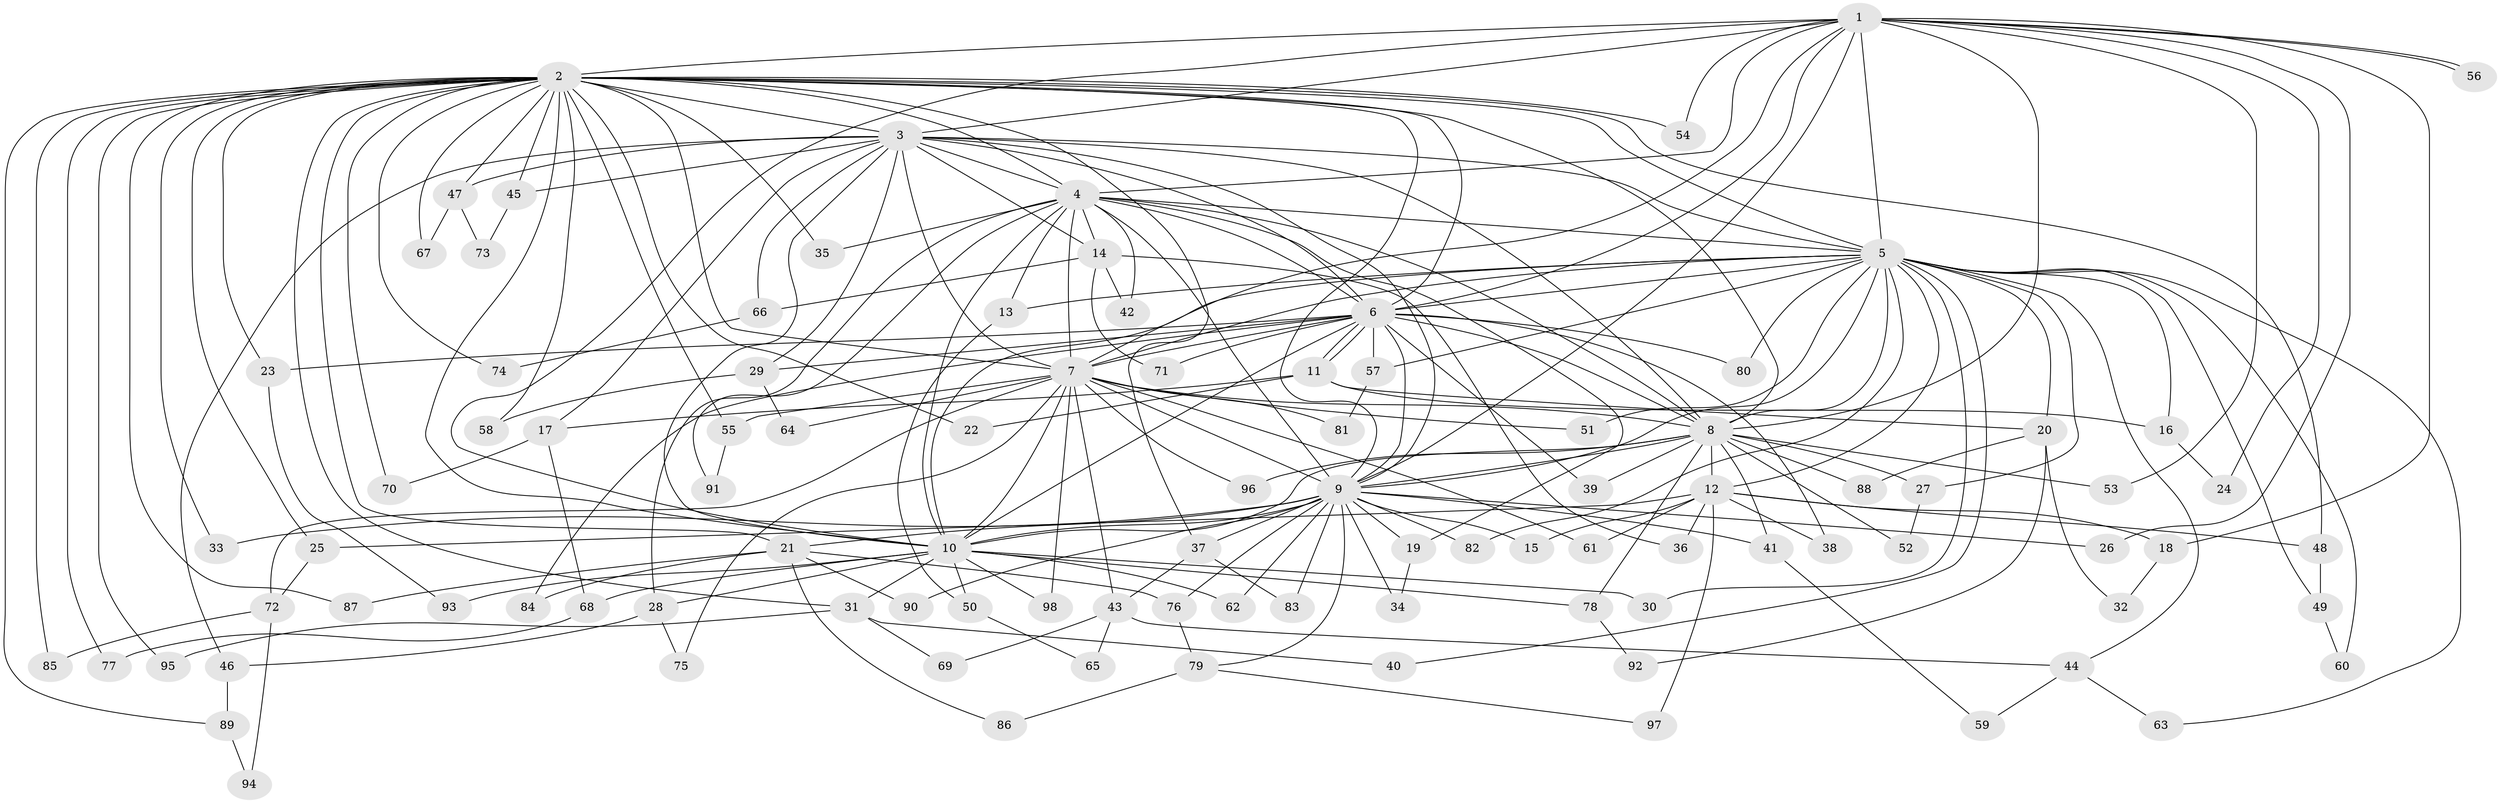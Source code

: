 // Generated by graph-tools (version 1.1) at 2025/35/03/09/25 02:35:01]
// undirected, 98 vertices, 221 edges
graph export_dot {
graph [start="1"]
  node [color=gray90,style=filled];
  1;
  2;
  3;
  4;
  5;
  6;
  7;
  8;
  9;
  10;
  11;
  12;
  13;
  14;
  15;
  16;
  17;
  18;
  19;
  20;
  21;
  22;
  23;
  24;
  25;
  26;
  27;
  28;
  29;
  30;
  31;
  32;
  33;
  34;
  35;
  36;
  37;
  38;
  39;
  40;
  41;
  42;
  43;
  44;
  45;
  46;
  47;
  48;
  49;
  50;
  51;
  52;
  53;
  54;
  55;
  56;
  57;
  58;
  59;
  60;
  61;
  62;
  63;
  64;
  65;
  66;
  67;
  68;
  69;
  70;
  71;
  72;
  73;
  74;
  75;
  76;
  77;
  78;
  79;
  80;
  81;
  82;
  83;
  84;
  85;
  86;
  87;
  88;
  89;
  90;
  91;
  92;
  93;
  94;
  95;
  96;
  97;
  98;
  1 -- 2;
  1 -- 3;
  1 -- 4;
  1 -- 5;
  1 -- 6;
  1 -- 7;
  1 -- 8;
  1 -- 9;
  1 -- 10;
  1 -- 18;
  1 -- 24;
  1 -- 26;
  1 -- 53;
  1 -- 54;
  1 -- 56;
  1 -- 56;
  2 -- 3;
  2 -- 4;
  2 -- 5;
  2 -- 6;
  2 -- 7;
  2 -- 8;
  2 -- 9;
  2 -- 10;
  2 -- 21;
  2 -- 22;
  2 -- 23;
  2 -- 25;
  2 -- 31;
  2 -- 33;
  2 -- 35;
  2 -- 37;
  2 -- 45;
  2 -- 47;
  2 -- 48;
  2 -- 54;
  2 -- 55;
  2 -- 58;
  2 -- 67;
  2 -- 70;
  2 -- 74;
  2 -- 77;
  2 -- 85;
  2 -- 87;
  2 -- 89;
  2 -- 95;
  3 -- 4;
  3 -- 5;
  3 -- 6;
  3 -- 7;
  3 -- 8;
  3 -- 9;
  3 -- 10;
  3 -- 14;
  3 -- 17;
  3 -- 29;
  3 -- 45;
  3 -- 46;
  3 -- 47;
  3 -- 66;
  4 -- 5;
  4 -- 6;
  4 -- 7;
  4 -- 8;
  4 -- 9;
  4 -- 10;
  4 -- 13;
  4 -- 14;
  4 -- 19;
  4 -- 28;
  4 -- 35;
  4 -- 42;
  4 -- 91;
  5 -- 6;
  5 -- 7;
  5 -- 8;
  5 -- 9;
  5 -- 10;
  5 -- 12;
  5 -- 13;
  5 -- 16;
  5 -- 20;
  5 -- 27;
  5 -- 30;
  5 -- 40;
  5 -- 44;
  5 -- 49;
  5 -- 51;
  5 -- 57;
  5 -- 60;
  5 -- 63;
  5 -- 80;
  5 -- 82;
  6 -- 7;
  6 -- 8;
  6 -- 9;
  6 -- 10;
  6 -- 11;
  6 -- 11;
  6 -- 23;
  6 -- 29;
  6 -- 38;
  6 -- 39;
  6 -- 57;
  6 -- 71;
  6 -- 80;
  6 -- 84;
  7 -- 8;
  7 -- 9;
  7 -- 10;
  7 -- 43;
  7 -- 51;
  7 -- 55;
  7 -- 61;
  7 -- 64;
  7 -- 72;
  7 -- 75;
  7 -- 81;
  7 -- 96;
  7 -- 98;
  8 -- 9;
  8 -- 10;
  8 -- 12;
  8 -- 27;
  8 -- 39;
  8 -- 41;
  8 -- 52;
  8 -- 53;
  8 -- 78;
  8 -- 88;
  8 -- 96;
  9 -- 10;
  9 -- 15;
  9 -- 19;
  9 -- 21;
  9 -- 26;
  9 -- 33;
  9 -- 34;
  9 -- 37;
  9 -- 41;
  9 -- 62;
  9 -- 76;
  9 -- 79;
  9 -- 82;
  9 -- 83;
  9 -- 90;
  10 -- 28;
  10 -- 30;
  10 -- 31;
  10 -- 50;
  10 -- 62;
  10 -- 68;
  10 -- 78;
  10 -- 93;
  10 -- 98;
  11 -- 16;
  11 -- 17;
  11 -- 20;
  11 -- 22;
  12 -- 15;
  12 -- 18;
  12 -- 25;
  12 -- 36;
  12 -- 38;
  12 -- 48;
  12 -- 61;
  12 -- 97;
  13 -- 50;
  14 -- 36;
  14 -- 42;
  14 -- 66;
  14 -- 71;
  16 -- 24;
  17 -- 68;
  17 -- 70;
  18 -- 32;
  19 -- 34;
  20 -- 32;
  20 -- 88;
  20 -- 92;
  21 -- 76;
  21 -- 84;
  21 -- 86;
  21 -- 87;
  21 -- 90;
  23 -- 93;
  25 -- 72;
  27 -- 52;
  28 -- 46;
  28 -- 75;
  29 -- 58;
  29 -- 64;
  31 -- 40;
  31 -- 69;
  31 -- 95;
  37 -- 43;
  37 -- 83;
  41 -- 59;
  43 -- 44;
  43 -- 65;
  43 -- 69;
  44 -- 59;
  44 -- 63;
  45 -- 73;
  46 -- 89;
  47 -- 67;
  47 -- 73;
  48 -- 49;
  49 -- 60;
  50 -- 65;
  55 -- 91;
  57 -- 81;
  66 -- 74;
  68 -- 77;
  72 -- 85;
  72 -- 94;
  76 -- 79;
  78 -- 92;
  79 -- 86;
  79 -- 97;
  89 -- 94;
}

